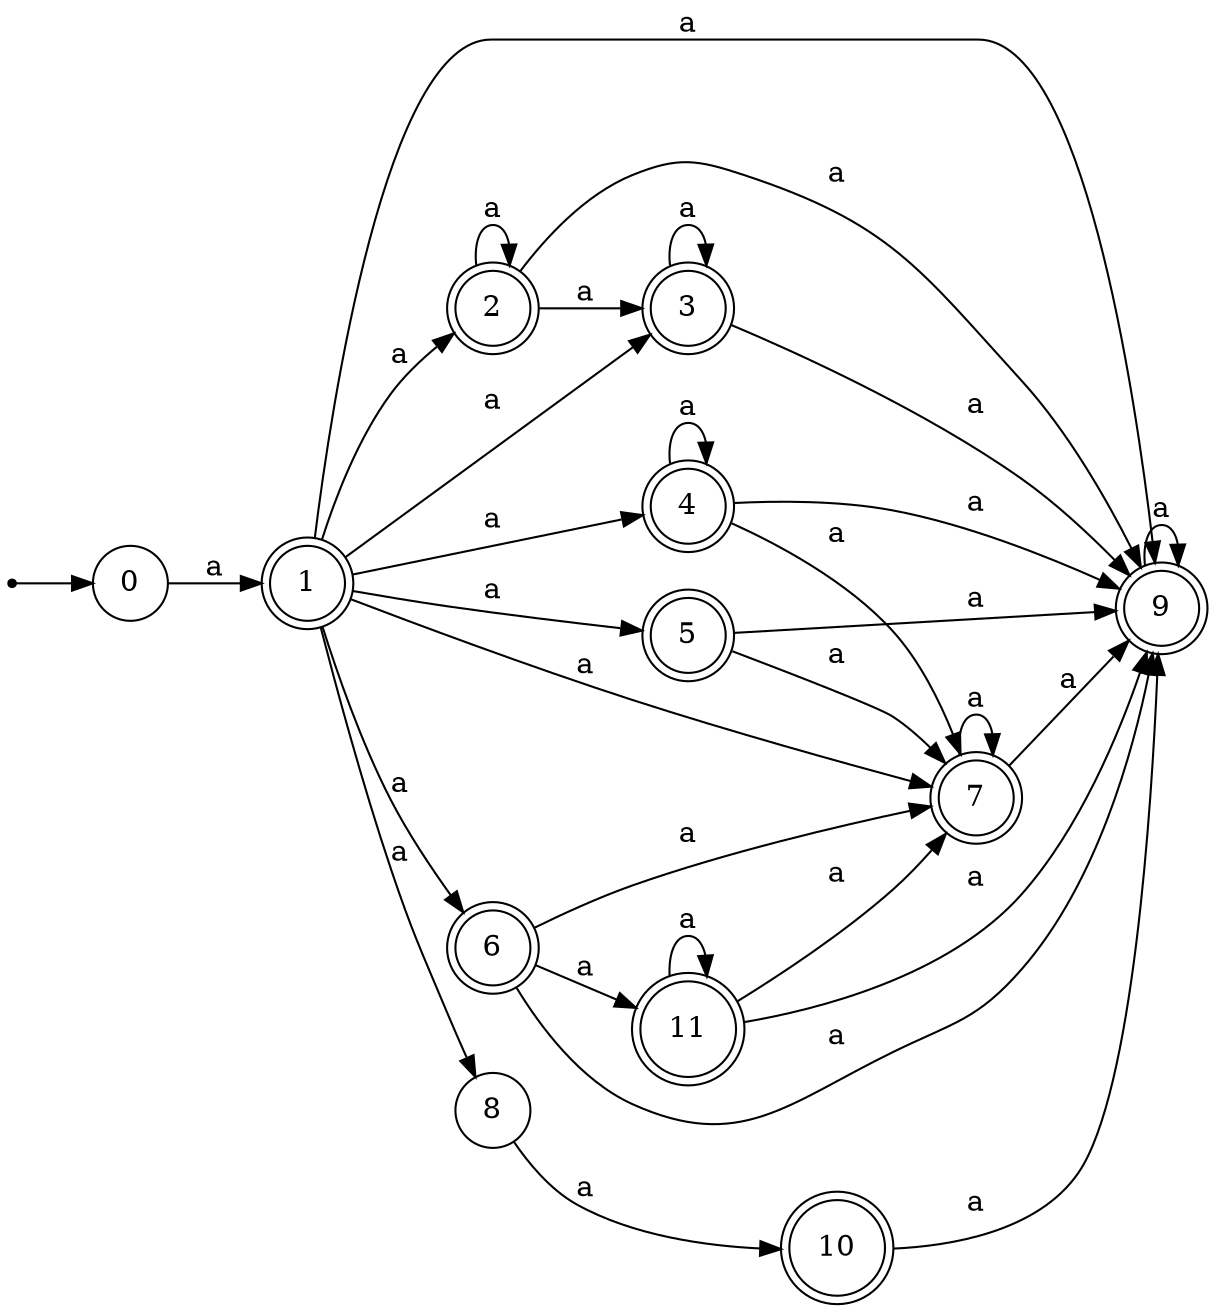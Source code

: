 digraph finite_state_machine {
rankdir=LR;
size="20,20";
node [shape = point]; "dummy0"
node [shape = circle]; "0";
"dummy0" -> "0";
node [shape = doublecircle]; "1";node [shape = doublecircle]; "2";node [shape = doublecircle]; "3";node [shape = doublecircle]; "4";node [shape = doublecircle]; "5";node [shape = doublecircle]; "6";node [shape = doublecircle]; "7";node [shape = circle]; "8";
node [shape = doublecircle]; "9";node [shape = doublecircle]; "10";node [shape = doublecircle]; "11";"0" -> "1" [label = "a"];
 "1" -> "2" [label = "a"];
 "1" -> "3" [label = "a"];
 "1" -> "4" [label = "a"];
 "1" -> "5" [label = "a"];
 "1" -> "6" [label = "a"];
 "1" -> "7" [label = "a"];
 "1" -> "8" [label = "a"];
 "1" -> "9" [label = "a"];
 "9" -> "9" [label = "a"];
 "8" -> "10" [label = "a"];
 "10" -> "9" [label = "a"];
 "7" -> "9" [label = "a"];
 "7" -> "7" [label = "a"];
 "6" -> "9" [label = "a"];
 "6" -> "11" [label = "a"];
 "6" -> "7" [label = "a"];
 "11" -> "9" [label = "a"];
 "11" -> "11" [label = "a"];
 "11" -> "7" [label = "a"];
 "5" -> "9" [label = "a"];
 "5" -> "7" [label = "a"];
 "4" -> "9" [label = "a"];
 "4" -> "4" [label = "a"];
 "4" -> "7" [label = "a"];
 "3" -> "9" [label = "a"];
 "3" -> "3" [label = "a"];
 "2" -> "9" [label = "a"];
 "2" -> "2" [label = "a"];
 "2" -> "3" [label = "a"];
 }
